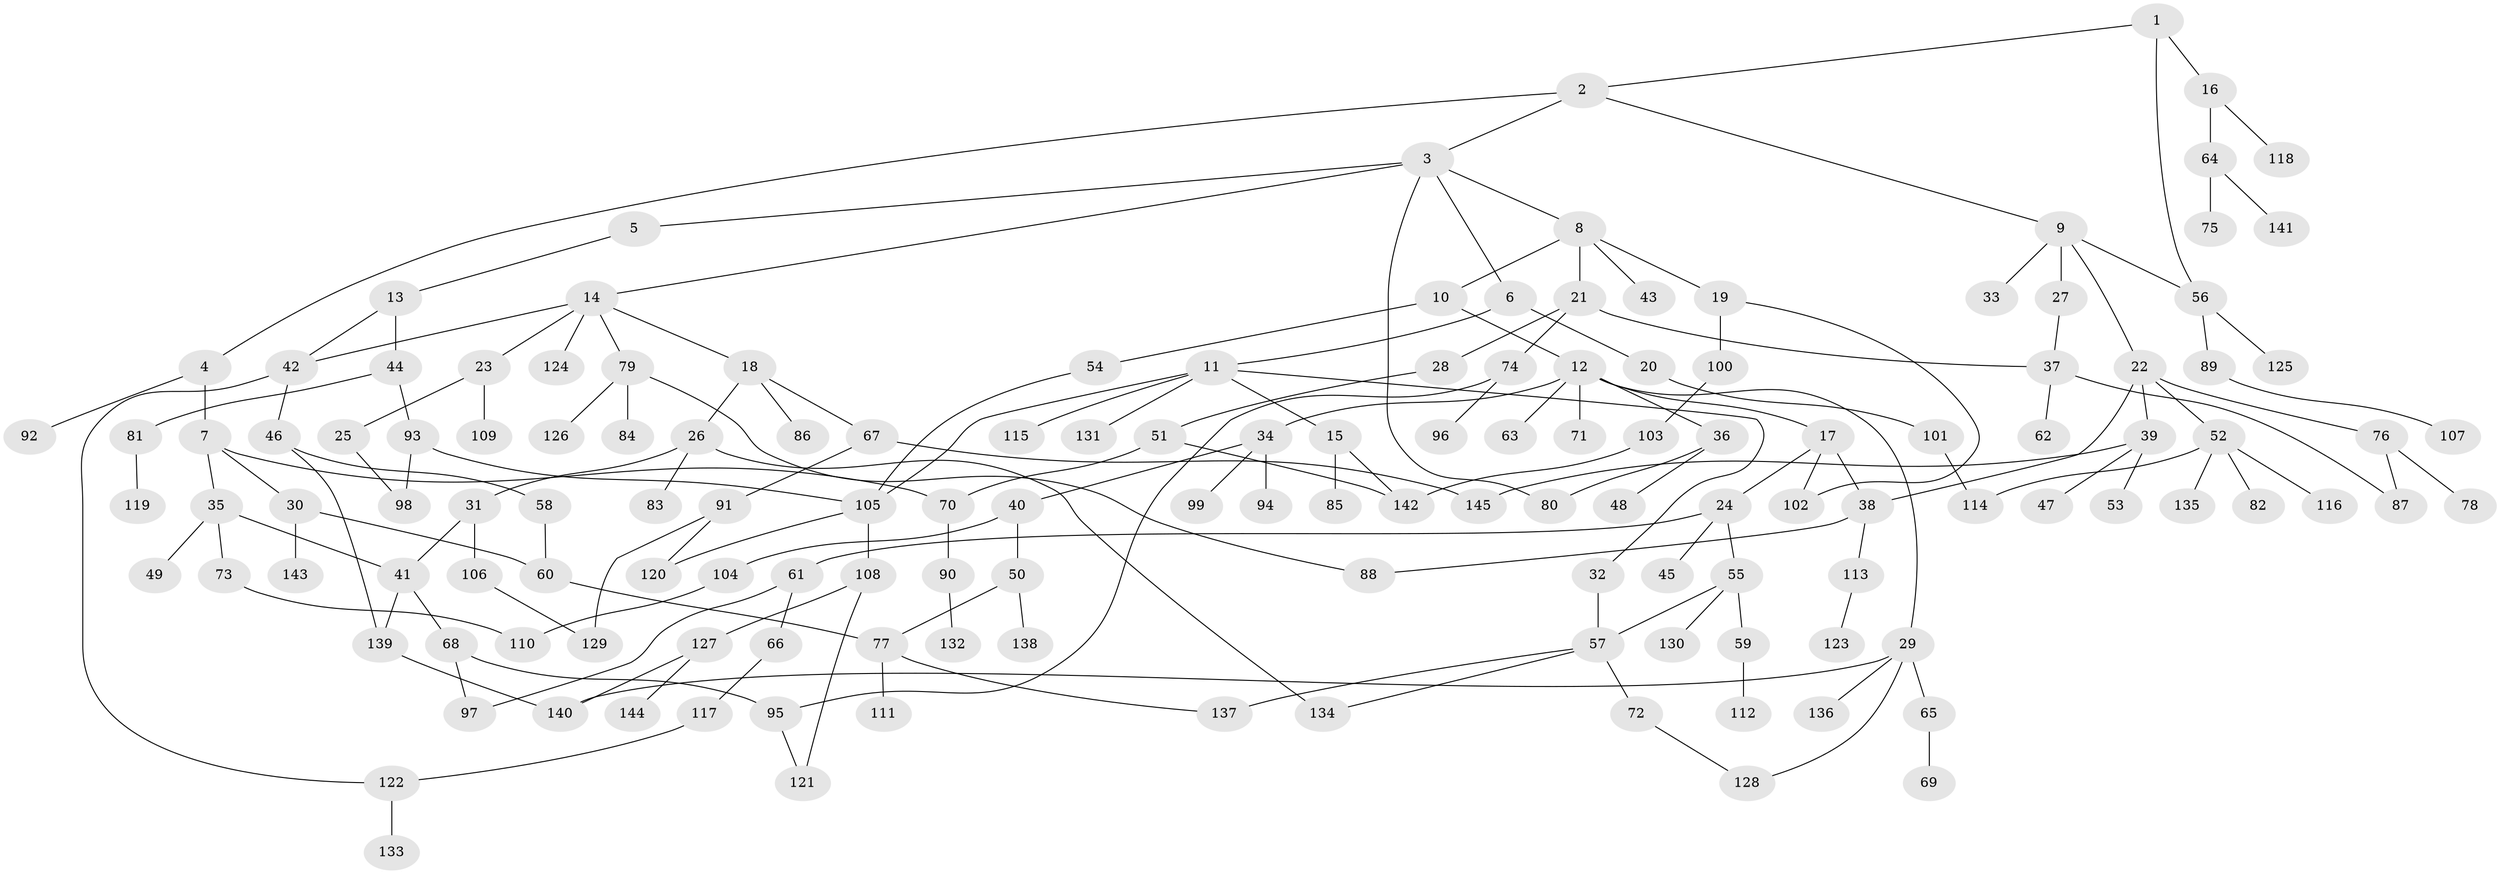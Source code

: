 // coarse degree distribution, {4: 0.1188118811881188, 7: 0.009900990099009901, 3: 0.16831683168316833, 2: 0.24752475247524752, 5: 0.06930693069306931, 8: 0.0297029702970297, 6: 0.0297029702970297, 1: 0.32673267326732675}
// Generated by graph-tools (version 1.1) at 2025/23/03/03/25 07:23:30]
// undirected, 145 vertices, 177 edges
graph export_dot {
graph [start="1"]
  node [color=gray90,style=filled];
  1;
  2;
  3;
  4;
  5;
  6;
  7;
  8;
  9;
  10;
  11;
  12;
  13;
  14;
  15;
  16;
  17;
  18;
  19;
  20;
  21;
  22;
  23;
  24;
  25;
  26;
  27;
  28;
  29;
  30;
  31;
  32;
  33;
  34;
  35;
  36;
  37;
  38;
  39;
  40;
  41;
  42;
  43;
  44;
  45;
  46;
  47;
  48;
  49;
  50;
  51;
  52;
  53;
  54;
  55;
  56;
  57;
  58;
  59;
  60;
  61;
  62;
  63;
  64;
  65;
  66;
  67;
  68;
  69;
  70;
  71;
  72;
  73;
  74;
  75;
  76;
  77;
  78;
  79;
  80;
  81;
  82;
  83;
  84;
  85;
  86;
  87;
  88;
  89;
  90;
  91;
  92;
  93;
  94;
  95;
  96;
  97;
  98;
  99;
  100;
  101;
  102;
  103;
  104;
  105;
  106;
  107;
  108;
  109;
  110;
  111;
  112;
  113;
  114;
  115;
  116;
  117;
  118;
  119;
  120;
  121;
  122;
  123;
  124;
  125;
  126;
  127;
  128;
  129;
  130;
  131;
  132;
  133;
  134;
  135;
  136;
  137;
  138;
  139;
  140;
  141;
  142;
  143;
  144;
  145;
  1 -- 2;
  1 -- 16;
  1 -- 56;
  2 -- 3;
  2 -- 4;
  2 -- 9;
  3 -- 5;
  3 -- 6;
  3 -- 8;
  3 -- 14;
  3 -- 80;
  4 -- 7;
  4 -- 92;
  5 -- 13;
  6 -- 11;
  6 -- 20;
  7 -- 30;
  7 -- 35;
  7 -- 70;
  8 -- 10;
  8 -- 19;
  8 -- 21;
  8 -- 43;
  9 -- 22;
  9 -- 27;
  9 -- 33;
  9 -- 56;
  10 -- 12;
  10 -- 54;
  11 -- 15;
  11 -- 32;
  11 -- 115;
  11 -- 131;
  11 -- 105;
  12 -- 17;
  12 -- 29;
  12 -- 34;
  12 -- 36;
  12 -- 63;
  12 -- 71;
  13 -- 44;
  13 -- 42;
  14 -- 18;
  14 -- 23;
  14 -- 42;
  14 -- 79;
  14 -- 124;
  15 -- 85;
  15 -- 142;
  16 -- 64;
  16 -- 118;
  17 -- 24;
  17 -- 102;
  17 -- 38;
  18 -- 26;
  18 -- 67;
  18 -- 86;
  19 -- 100;
  19 -- 102;
  20 -- 101;
  21 -- 28;
  21 -- 74;
  21 -- 37;
  22 -- 38;
  22 -- 39;
  22 -- 52;
  22 -- 76;
  23 -- 25;
  23 -- 109;
  24 -- 45;
  24 -- 55;
  24 -- 61;
  25 -- 98;
  26 -- 31;
  26 -- 83;
  26 -- 134;
  27 -- 37;
  28 -- 51;
  29 -- 65;
  29 -- 128;
  29 -- 136;
  29 -- 140;
  30 -- 60;
  30 -- 143;
  31 -- 41;
  31 -- 106;
  32 -- 57;
  34 -- 40;
  34 -- 94;
  34 -- 99;
  35 -- 49;
  35 -- 73;
  35 -- 41;
  36 -- 48;
  36 -- 80;
  37 -- 62;
  37 -- 87;
  38 -- 88;
  38 -- 113;
  39 -- 47;
  39 -- 53;
  39 -- 145;
  40 -- 50;
  40 -- 104;
  41 -- 68;
  41 -- 139;
  42 -- 46;
  42 -- 122;
  44 -- 81;
  44 -- 93;
  46 -- 58;
  46 -- 139;
  50 -- 138;
  50 -- 77;
  51 -- 70;
  51 -- 142;
  52 -- 82;
  52 -- 116;
  52 -- 135;
  52 -- 114;
  54 -- 105;
  55 -- 57;
  55 -- 59;
  55 -- 130;
  56 -- 89;
  56 -- 125;
  57 -- 72;
  57 -- 137;
  57 -- 134;
  58 -- 60;
  59 -- 112;
  60 -- 77;
  61 -- 66;
  61 -- 97;
  64 -- 75;
  64 -- 141;
  65 -- 69;
  66 -- 117;
  67 -- 91;
  67 -- 145;
  68 -- 95;
  68 -- 97;
  70 -- 90;
  72 -- 128;
  73 -- 110;
  74 -- 96;
  74 -- 95;
  76 -- 78;
  76 -- 87;
  77 -- 111;
  77 -- 137;
  79 -- 84;
  79 -- 126;
  79 -- 88;
  81 -- 119;
  89 -- 107;
  90 -- 132;
  91 -- 120;
  91 -- 129;
  93 -- 98;
  93 -- 105;
  95 -- 121;
  100 -- 103;
  101 -- 114;
  103 -- 142;
  104 -- 110;
  105 -- 108;
  105 -- 120;
  106 -- 129;
  108 -- 121;
  108 -- 127;
  113 -- 123;
  117 -- 122;
  122 -- 133;
  127 -- 144;
  127 -- 140;
  139 -- 140;
}
